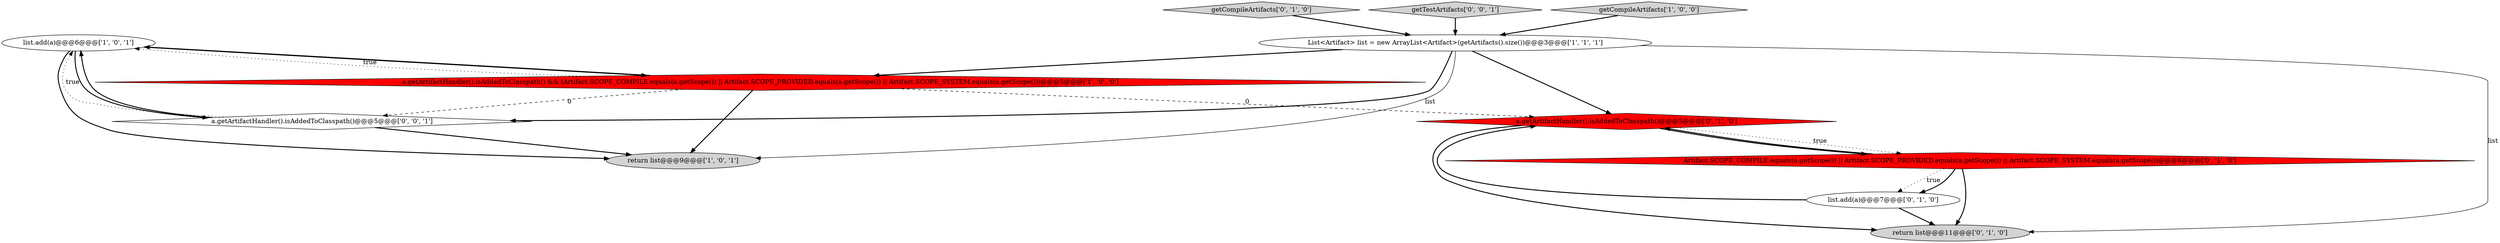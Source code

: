digraph {
4 [style = filled, label = "return list@@@9@@@['1', '0', '1']", fillcolor = lightgray, shape = ellipse image = "AAA0AAABBB1BBB"];
5 [style = filled, label = "a.getArtifactHandler().isAddedToClasspath()@@@5@@@['0', '1', '0']", fillcolor = red, shape = diamond image = "AAA1AAABBB2BBB"];
7 [style = filled, label = "list.add(a)@@@7@@@['0', '1', '0']", fillcolor = white, shape = ellipse image = "AAA0AAABBB2BBB"];
0 [style = filled, label = "list.add(a)@@@6@@@['1', '0', '1']", fillcolor = white, shape = ellipse image = "AAA0AAABBB1BBB"];
9 [style = filled, label = "getCompileArtifacts['0', '1', '0']", fillcolor = lightgray, shape = diamond image = "AAA0AAABBB2BBB"];
1 [style = filled, label = "a.getArtifactHandler().isAddedToClasspath() && (Artifact.SCOPE_COMPILE.equals(a.getScope()) || Artifact.SCOPE_PROVIDED.equals(a.getScope()) || Artifact.SCOPE_SYSTEM.equals(a.getScope()))@@@5@@@['1', '0', '0']", fillcolor = red, shape = diamond image = "AAA1AAABBB1BBB"];
8 [style = filled, label = "return list@@@11@@@['0', '1', '0']", fillcolor = lightgray, shape = ellipse image = "AAA0AAABBB2BBB"];
11 [style = filled, label = "getTestArtifacts['0', '0', '1']", fillcolor = lightgray, shape = diamond image = "AAA0AAABBB3BBB"];
6 [style = filled, label = "Artifact.SCOPE_COMPILE.equals(a.getScope()) || Artifact.SCOPE_PROVIDED.equals(a.getScope()) || Artifact.SCOPE_SYSTEM.equals(a.getScope())@@@6@@@['0', '1', '0']", fillcolor = red, shape = diamond image = "AAA1AAABBB2BBB"];
2 [style = filled, label = "getCompileArtifacts['1', '0', '0']", fillcolor = lightgray, shape = diamond image = "AAA0AAABBB1BBB"];
10 [style = filled, label = "a.getArtifactHandler().isAddedToClasspath()@@@5@@@['0', '0', '1']", fillcolor = white, shape = diamond image = "AAA0AAABBB3BBB"];
3 [style = filled, label = "List<Artifact> list = new ArrayList<Artifact>(getArtifacts().size())@@@3@@@['1', '1', '1']", fillcolor = white, shape = ellipse image = "AAA0AAABBB1BBB"];
5->8 [style = bold, label=""];
1->4 [style = bold, label=""];
1->5 [style = dashed, label="0"];
3->1 [style = bold, label=""];
2->3 [style = bold, label=""];
5->6 [style = dotted, label="true"];
1->0 [style = bold, label=""];
1->10 [style = dashed, label="0"];
7->8 [style = bold, label=""];
3->10 [style = bold, label=""];
6->5 [style = bold, label=""];
3->5 [style = bold, label=""];
7->5 [style = bold, label=""];
0->10 [style = bold, label=""];
5->6 [style = bold, label=""];
11->3 [style = bold, label=""];
0->4 [style = bold, label=""];
3->8 [style = solid, label="list"];
0->1 [style = bold, label=""];
10->0 [style = bold, label=""];
6->8 [style = bold, label=""];
10->4 [style = bold, label=""];
6->7 [style = dotted, label="true"];
9->3 [style = bold, label=""];
10->0 [style = dotted, label="true"];
1->0 [style = dotted, label="true"];
6->7 [style = bold, label=""];
3->4 [style = solid, label="list"];
}
